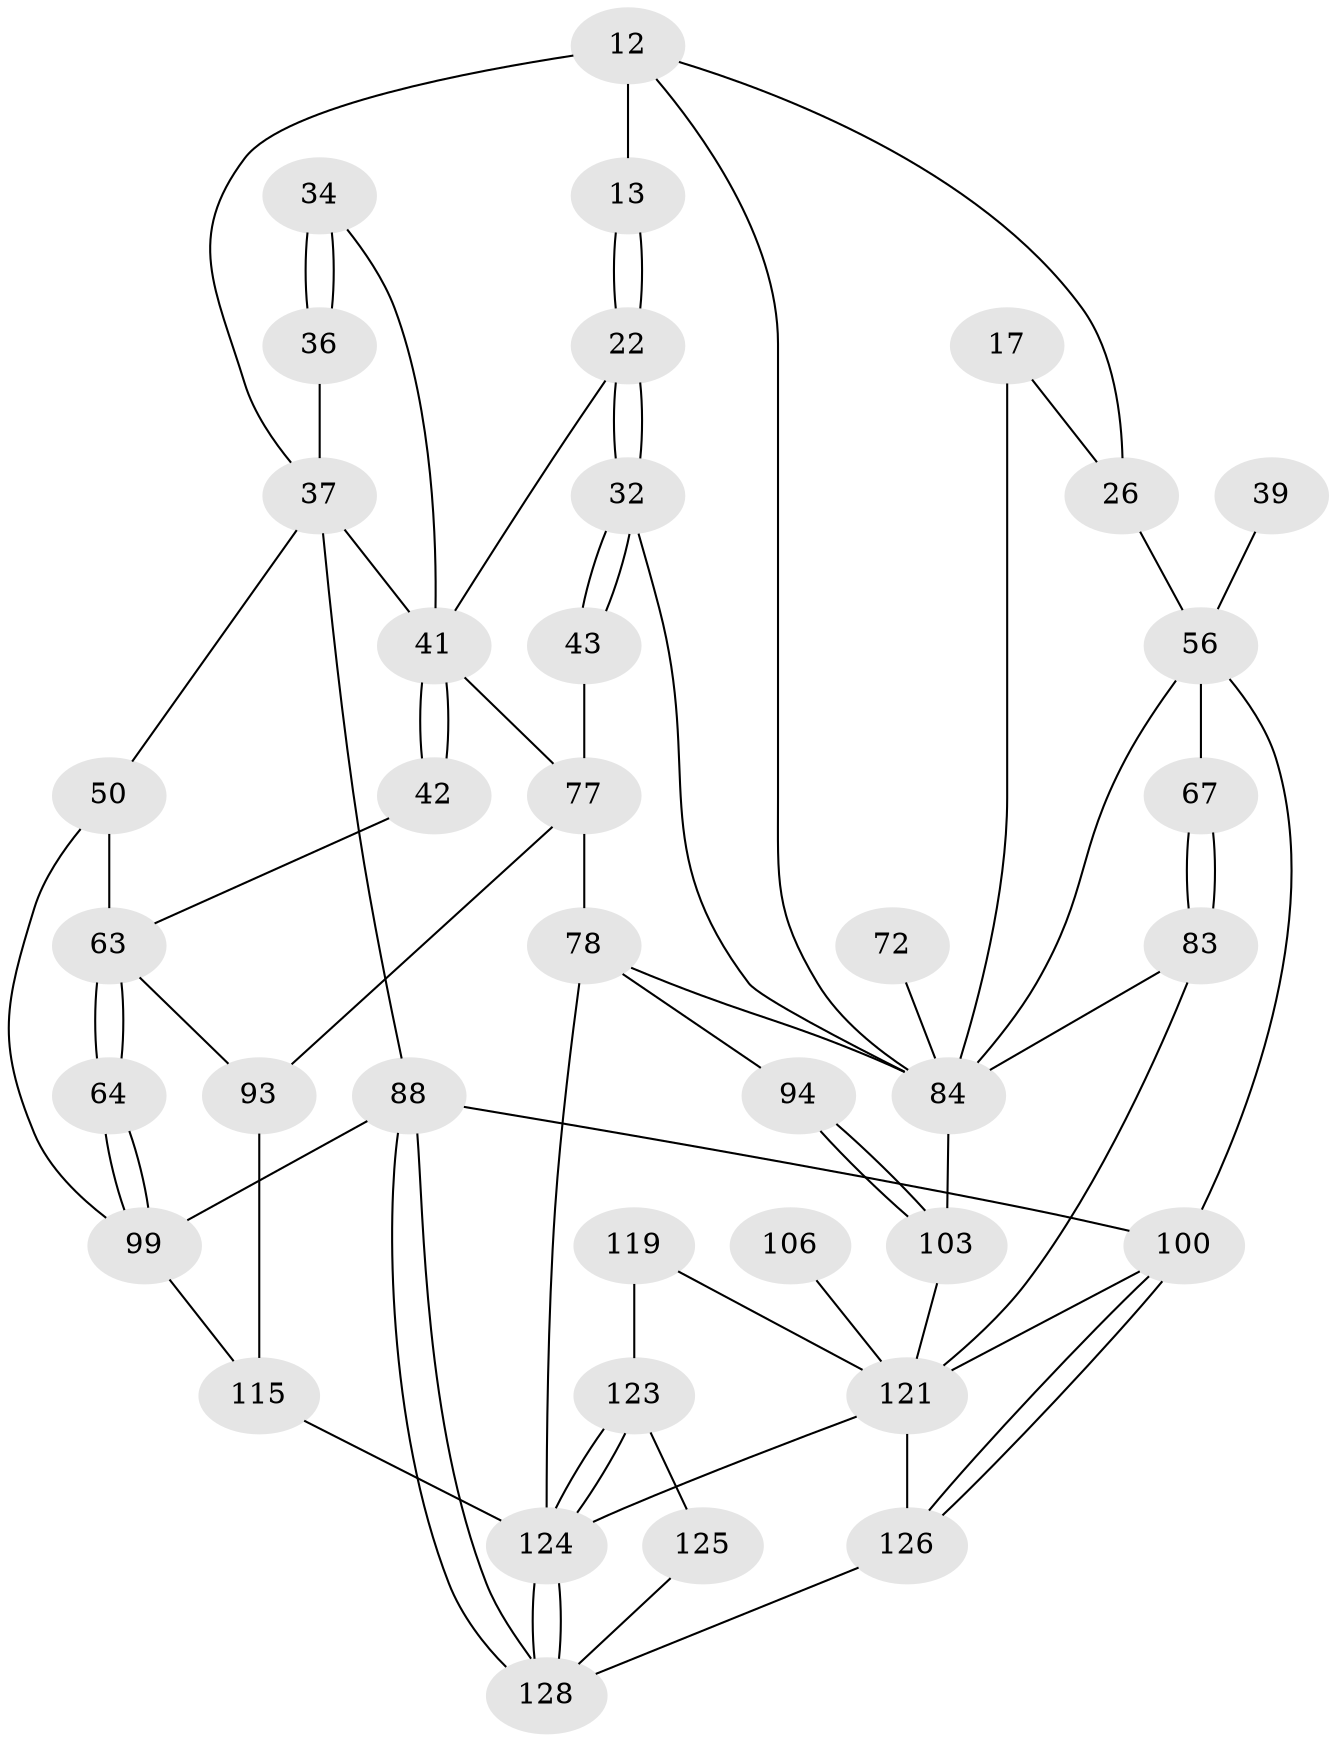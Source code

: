 // original degree distribution, {3: 0.015625, 4: 0.2265625, 6: 0.2109375, 5: 0.546875}
// Generated by graph-tools (version 1.1) at 2025/04/03/04/25 22:04:58]
// undirected, 38 vertices, 74 edges
graph export_dot {
graph [start="1"]
  node [color=gray90,style=filled];
  12 [pos="+0.49320814088724924+0.08436396110518785",super="+10"];
  13 [pos="+0.44147566706920577+0.11251267499818225"];
  17 [pos="+0.6182874247512531+0.11542649229764929",super="+14"];
  22 [pos="+0.42227509642804273+0.1476659742433611"];
  26 [pos="+0.7698814875087506+0.1591583409740757",super="+16"];
  32 [pos="+0.4347760517193146+0.17606677210632204",super="+31"];
  34 [pos="+0.23088950538916422+0.253600694716291"];
  36 [pos="+0.14932207461108082+0.2063214021409893",super="+35"];
  37 [pos="+0.10803432178368993+0.22136769262233402",super="+20"];
  39 [pos="+0.9326131646769753+0.20387456384099673"];
  41 [pos="+0.2933304285167157+0.31808528774104844",super="+40+33"];
  42 [pos="+0.24328014116100766+0.2943140171619334"];
  43 [pos="+0.44990597186483555+0.25780071612897737"];
  50 [pos="+0.0009179082025903204+0.23497594898731874",super="+49"];
  56 [pos="+0.8082889629128233+0.3002937428813336",super="+48+55+54+38"];
  63 [pos="+0.13312930483983806+0.4902676172690144",super="+52+57"];
  64 [pos="+0.1060016645255017+0.49091147404001334",super="+61"];
  67 [pos="+0.8660187191988838+0.4846478111115197"];
  72 [pos="+0.6834690357821387+0.4095505732085432"];
  77 [pos="+0.32380122578299+0.5023839069571916",super="+76+65"];
  78 [pos="+0.4937501670554767+0.5019337154709008",super="+75+74"];
  83 [pos="+0.8657031129253856+0.4870645493078903",super="+69+68"];
  84 [pos="+0.7267052179364824+0.49212940030021934",super="+73+71+46"];
  88 [pos="+0+1",super="+8+21"];
  93 [pos="+0.19322799283565575+0.545393220349566",super="+66+92"];
  94 [pos="+0.678661505973882+0.6612576037043857"];
  99 [pos="+0.09062769234478037+0.5345824727566285",super="+87+62"];
  100 [pos="+1+1",super="+7+79"];
  103 [pos="+0.6846946341665182+0.6810984543760946",super="+90+91"];
  106 [pos="+1+0.7066804630186649"];
  115 [pos="+0.26640149149222425+0.8222728976873624",super="+108+109"];
  119 [pos="+0.757339535740877+0.867954256083583"];
  121 [pos="+0.8719959745807511+0.8760054641864737",super="+112+104+110"];
  123 [pos="+0.48254804084295727+0.9220009755154382",super="+117+120"];
  124 [pos="+0.3313693373208048+1",super="+114+113"];
  125 [pos="+0.6522593723053114+1"];
  126 [pos="+0.8842075730040846+1",super="+122+118"];
  128 [pos="+0.30005247710061733+1",super="+127"];
  12 -- 13 [weight=2];
  12 -- 26;
  12 -- 37;
  12 -- 84;
  13 -- 22;
  13 -- 22;
  17 -- 26 [weight=2];
  17 -- 84 [weight=2];
  22 -- 32;
  22 -- 32;
  22 -- 41;
  26 -- 56 [weight=3];
  32 -- 43 [weight=2];
  32 -- 43;
  32 -- 84;
  34 -- 36 [weight=2];
  34 -- 36;
  34 -- 41;
  36 -- 37 [weight=2];
  37 -- 88 [weight=2];
  37 -- 41;
  37 -- 50;
  39 -- 56 [weight=3];
  41 -- 42 [weight=2];
  41 -- 42;
  41 -- 77 [weight=2];
  42 -- 63;
  43 -- 77;
  50 -- 99;
  50 -- 63 [weight=2];
  56 -- 67;
  56 -- 100 [weight=2];
  56 -- 84 [weight=2];
  63 -- 64 [weight=2];
  63 -- 64;
  63 -- 93;
  64 -- 99 [weight=2];
  64 -- 99;
  67 -- 83 [weight=2];
  67 -- 83;
  72 -- 84 [weight=3];
  77 -- 78 [weight=2];
  77 -- 93 [weight=2];
  78 -- 124;
  78 -- 84 [weight=2];
  78 -- 94;
  83 -- 84 [weight=2];
  83 -- 121;
  84 -- 103;
  88 -- 128;
  88 -- 128;
  88 -- 100 [weight=2];
  88 -- 99 [weight=2];
  93 -- 115 [weight=2];
  94 -- 103 [weight=2];
  94 -- 103;
  99 -- 115 [weight=3];
  100 -- 126 [weight=2];
  100 -- 126;
  100 -- 121;
  103 -- 121 [weight=2];
  106 -- 121 [weight=3];
  115 -- 124 [weight=2];
  119 -- 121 [weight=2];
  119 -- 123;
  121 -- 126 [weight=3];
  121 -- 124;
  123 -- 124 [weight=3];
  123 -- 124;
  123 -- 125 [weight=2];
  124 -- 128;
  124 -- 128;
  125 -- 128;
  126 -- 128;
}
